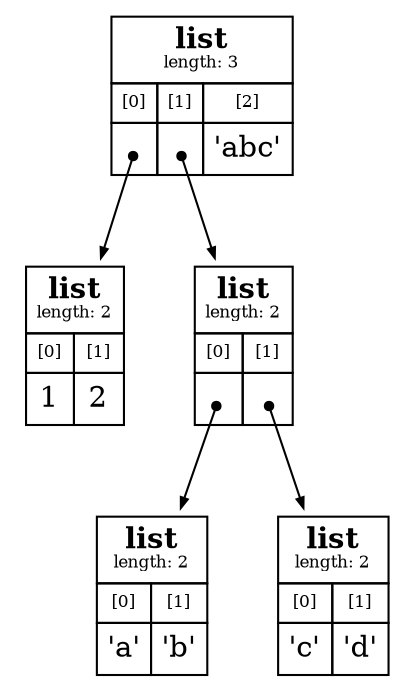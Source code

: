 digraph list_graph {
	graph [dpi=300]
	node [shape=none]
	edge [arrowsize=0.5 arrowtail=dot dir=both tailclip=false]
	node0 [label=<
<TABLE ALIGN="CENTER"
       BORDER="0"
       CELLBORDER="1"
       CELLSPACING="0"
       CELLPADDING="4">
<TR>
<TD COLSPAN="3">
<B>list</B><BR/>
<FONT POINT-SIZE="8">length: 3</FONT>
</TD>
    </TR>
    <TR>
<TD><FONT POINT-SIZE="8">[0]</FONT></TD>
<TD><FONT POINT-SIZE="8">[1]</FONT></TD>
<TD><FONT POINT-SIZE="8">[2]</FONT></TD>
    </TR>
    <TR>
<TD PORT="0"> </TD>
<TD PORT="1"> </TD>
<TD PORT="2">'abc'</TD>
    </TR>
</TABLE>
>]
	node0:0:c -> node1
	node0:1:c -> node2
	node1 [label=<
<TABLE ALIGN="CENTER"
       BORDER="0"
       CELLBORDER="1"
       CELLSPACING="0"
       CELLPADDING="4">
<TR>
<TD COLSPAN="2">
<B>list</B><BR/>
<FONT POINT-SIZE="8">length: 2</FONT>
</TD>
    </TR>
    <TR>
<TD><FONT POINT-SIZE="8">[0]</FONT></TD>
<TD><FONT POINT-SIZE="8">[1]</FONT></TD>
    </TR>
    <TR>
<TD PORT="0">1</TD>
<TD PORT="1">2</TD>
    </TR>
</TABLE>
>]
	node2 [label=<
<TABLE ALIGN="CENTER"
       BORDER="0"
       CELLBORDER="1"
       CELLSPACING="0"
       CELLPADDING="4">
<TR>
<TD COLSPAN="2">
<B>list</B><BR/>
<FONT POINT-SIZE="8">length: 2</FONT>
</TD>
    </TR>
    <TR>
<TD><FONT POINT-SIZE="8">[0]</FONT></TD>
<TD><FONT POINT-SIZE="8">[1]</FONT></TD>
    </TR>
    <TR>
<TD PORT="0"> </TD>
<TD PORT="1"> </TD>
    </TR>
</TABLE>
>]
	node2:0:c -> node3
	node2:1:c -> node4
	node3 [label=<
<TABLE ALIGN="CENTER"
       BORDER="0"
       CELLBORDER="1"
       CELLSPACING="0"
       CELLPADDING="4">
<TR>
<TD COLSPAN="2">
<B>list</B><BR/>
<FONT POINT-SIZE="8">length: 2</FONT>
</TD>
    </TR>
    <TR>
<TD><FONT POINT-SIZE="8">[0]</FONT></TD>
<TD><FONT POINT-SIZE="8">[1]</FONT></TD>
    </TR>
    <TR>
<TD PORT="0">'a'</TD>
<TD PORT="1">'b'</TD>
    </TR>
</TABLE>
>]
	node4 [label=<
<TABLE ALIGN="CENTER"
       BORDER="0"
       CELLBORDER="1"
       CELLSPACING="0"
       CELLPADDING="4">
<TR>
<TD COLSPAN="2">
<B>list</B><BR/>
<FONT POINT-SIZE="8">length: 2</FONT>
</TD>
    </TR>
    <TR>
<TD><FONT POINT-SIZE="8">[0]</FONT></TD>
<TD><FONT POINT-SIZE="8">[1]</FONT></TD>
    </TR>
    <TR>
<TD PORT="0">'c'</TD>
<TD PORT="1">'d'</TD>
    </TR>
</TABLE>
>]
}